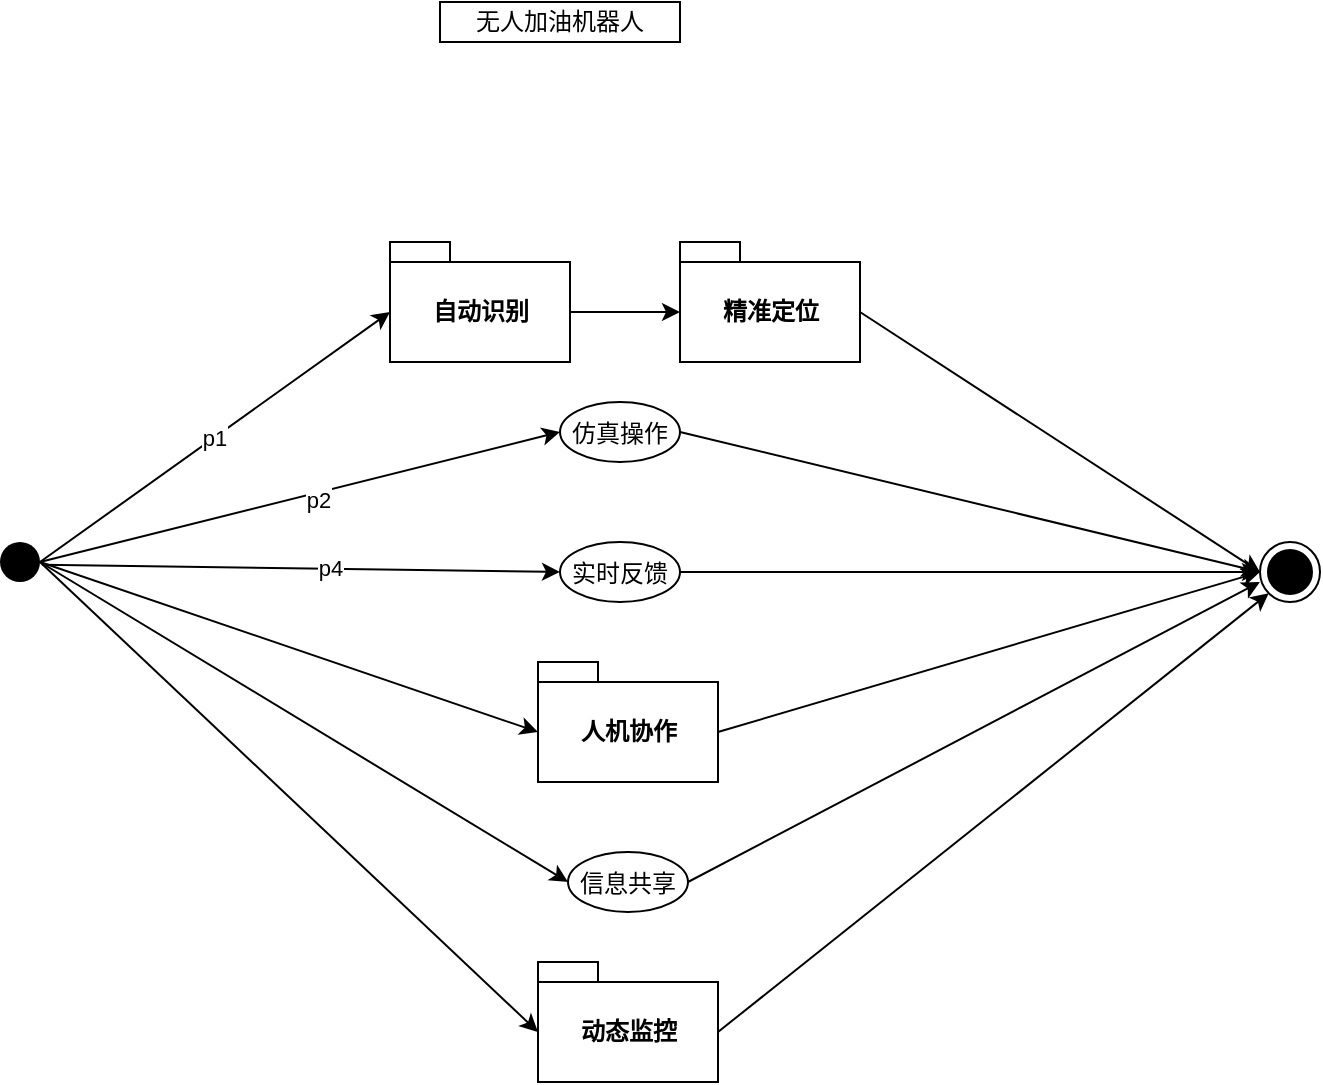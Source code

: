 <mxfile version="16.5.5" type="github">
  <diagram id="CIDVrlHGeB2SoitGraBb" name="Page-1">
    <mxGraphModel dx="782" dy="437" grid="1" gridSize="10" guides="1" tooltips="1" connect="1" arrows="1" fold="1" page="1" pageScale="1" pageWidth="827" pageHeight="1169" math="0" shadow="0">
      <root>
        <mxCell id="0" />
        <mxCell id="1" parent="0" />
        <mxCell id="MRAI9ltyMjos9GNkeytj-2" value="" style="ellipse;fillColor=#000000;strokeColor=none;" vertex="1" parent="1">
          <mxGeometry x="100" y="400" width="20" height="20" as="geometry" />
        </mxCell>
        <mxCell id="MRAI9ltyMjos9GNkeytj-3" value="" style="ellipse;html=1;shape=endState;fillColor=#000000;strokeColor=#000000;" vertex="1" parent="1">
          <mxGeometry x="730" y="400" width="30" height="30" as="geometry" />
        </mxCell>
        <mxCell id="MRAI9ltyMjos9GNkeytj-4" value="精准定位" style="shape=folder;fontStyle=1;tabWidth=30;tabHeight=10;tabPosition=left;html=1;boundedLbl=1;" vertex="1" parent="1">
          <mxGeometry x="440" y="250" width="90" height="60" as="geometry" />
        </mxCell>
        <mxCell id="MRAI9ltyMjos9GNkeytj-8" value="人机协作" style="shape=folder;fontStyle=1;tabWidth=30;tabHeight=10;tabPosition=left;html=1;boundedLbl=1;" vertex="1" parent="1">
          <mxGeometry x="369" y="460" width="90" height="60" as="geometry" />
        </mxCell>
        <mxCell id="MRAI9ltyMjos9GNkeytj-12" value="仿真操作" style="ellipse;" vertex="1" parent="1">
          <mxGeometry x="380" y="330" width="60" height="30" as="geometry" />
        </mxCell>
        <mxCell id="MRAI9ltyMjos9GNkeytj-14" value="无人加油机器人" style="rounded=0;whiteSpace=wrap;html=1;" vertex="1" parent="1">
          <mxGeometry x="320" y="130" width="120" height="20" as="geometry" />
        </mxCell>
        <mxCell id="MRAI9ltyMjos9GNkeytj-16" value="实时反馈" style="ellipse;" vertex="1" parent="1">
          <mxGeometry x="380" y="400" width="60" height="30" as="geometry" />
        </mxCell>
        <mxCell id="MRAI9ltyMjos9GNkeytj-18" value="信息共享" style="ellipse;" vertex="1" parent="1">
          <mxGeometry x="384" y="555" width="60" height="30" as="geometry" />
        </mxCell>
        <mxCell id="MRAI9ltyMjos9GNkeytj-52" style="edgeStyle=orthogonalEdgeStyle;rounded=0;orthogonalLoop=1;jettySize=auto;html=1;exitX=0;exitY=0;exitDx=90;exitDy=35;exitPerimeter=0;entryX=0;entryY=0;entryDx=0;entryDy=35;entryPerimeter=0;" edge="1" parent="1" source="MRAI9ltyMjos9GNkeytj-20" target="MRAI9ltyMjos9GNkeytj-4">
          <mxGeometry relative="1" as="geometry" />
        </mxCell>
        <mxCell id="MRAI9ltyMjos9GNkeytj-20" value="自动识别" style="shape=folder;fontStyle=1;tabWidth=30;tabHeight=10;tabPosition=left;html=1;boundedLbl=1;" vertex="1" parent="1">
          <mxGeometry x="295" y="250" width="90" height="60" as="geometry" />
        </mxCell>
        <mxCell id="MRAI9ltyMjos9GNkeytj-22" value="动态监控" style="shape=folder;fontStyle=1;tabWidth=30;tabHeight=10;tabPosition=left;html=1;boundedLbl=1;" vertex="1" parent="1">
          <mxGeometry x="369" y="610" width="90" height="60" as="geometry" />
        </mxCell>
        <mxCell id="MRAI9ltyMjos9GNkeytj-30" value="" style="endArrow=classic;html=1;rounded=0;entryX=0;entryY=0.5;entryDx=0;entryDy=0;exitX=1;exitY=0.5;exitDx=0;exitDy=0;" edge="1" parent="1" source="MRAI9ltyMjos9GNkeytj-2" target="MRAI9ltyMjos9GNkeytj-12">
          <mxGeometry width="50" height="50" relative="1" as="geometry">
            <mxPoint x="120" y="400" as="sourcePoint" />
            <mxPoint x="170" y="350" as="targetPoint" />
          </mxGeometry>
        </mxCell>
        <mxCell id="MRAI9ltyMjos9GNkeytj-48" value="p2" style="edgeLabel;html=1;align=center;verticalAlign=middle;resizable=0;points=[];" vertex="1" connectable="0" parent="MRAI9ltyMjos9GNkeytj-30">
          <mxGeometry x="0.063" y="-3" relative="1" as="geometry">
            <mxPoint as="offset" />
          </mxGeometry>
        </mxCell>
        <mxCell id="MRAI9ltyMjos9GNkeytj-31" value="p1" style="endArrow=classic;html=1;rounded=0;entryX=0;entryY=0;entryDx=0;entryDy=35;entryPerimeter=0;exitX=1;exitY=0.5;exitDx=0;exitDy=0;" edge="1" parent="1" source="MRAI9ltyMjos9GNkeytj-2" target="MRAI9ltyMjos9GNkeytj-20">
          <mxGeometry width="50" height="50" relative="1" as="geometry">
            <mxPoint x="110" y="400" as="sourcePoint" />
            <mxPoint x="258.787" y="305.607" as="targetPoint" />
          </mxGeometry>
        </mxCell>
        <mxCell id="MRAI9ltyMjos9GNkeytj-33" value="" style="endArrow=classic;html=1;rounded=0;entryX=0;entryY=0;entryDx=0;entryDy=35;entryPerimeter=0;" edge="1" parent="1" target="MRAI9ltyMjos9GNkeytj-8">
          <mxGeometry width="50" height="50" relative="1" as="geometry">
            <mxPoint x="120" y="410" as="sourcePoint" />
            <mxPoint x="440" y="344.8" as="targetPoint" />
          </mxGeometry>
        </mxCell>
        <mxCell id="MRAI9ltyMjos9GNkeytj-34" value="" style="endArrow=classic;html=1;rounded=0;entryX=0;entryY=0.5;entryDx=0;entryDy=0;exitX=1;exitY=0.5;exitDx=0;exitDy=0;" edge="1" parent="1" target="MRAI9ltyMjos9GNkeytj-16">
          <mxGeometry width="50" height="50" relative="1" as="geometry">
            <mxPoint x="121" y="411.39" as="sourcePoint" />
            <mxPoint x="259.787" y="306.997" as="targetPoint" />
          </mxGeometry>
        </mxCell>
        <mxCell id="MRAI9ltyMjos9GNkeytj-50" value="p4" style="edgeLabel;html=1;align=center;verticalAlign=middle;resizable=0;points=[];" vertex="1" connectable="0" parent="MRAI9ltyMjos9GNkeytj-34">
          <mxGeometry x="0.113" y="1" relative="1" as="geometry">
            <mxPoint as="offset" />
          </mxGeometry>
        </mxCell>
        <mxCell id="MRAI9ltyMjos9GNkeytj-35" value="" style="endArrow=classic;html=1;rounded=0;entryX=0;entryY=0.5;entryDx=0;entryDy=0;exitX=1;exitY=0.5;exitDx=0;exitDy=0;" edge="1" parent="1" target="MRAI9ltyMjos9GNkeytj-18">
          <mxGeometry width="50" height="50" relative="1" as="geometry">
            <mxPoint x="120" y="410" as="sourcePoint" />
            <mxPoint x="249" y="463.61" as="targetPoint" />
          </mxGeometry>
        </mxCell>
        <mxCell id="MRAI9ltyMjos9GNkeytj-36" value="" style="endArrow=classic;html=1;rounded=0;entryX=0;entryY=0;entryDx=0;entryDy=35;exitX=1;exitY=0.5;exitDx=0;exitDy=0;entryPerimeter=0;" edge="1" parent="1" target="MRAI9ltyMjos9GNkeytj-22">
          <mxGeometry width="50" height="50" relative="1" as="geometry">
            <mxPoint x="120" y="410" as="sourcePoint" />
            <mxPoint x="280" y="585" as="targetPoint" />
          </mxGeometry>
        </mxCell>
        <mxCell id="MRAI9ltyMjos9GNkeytj-42" value="" style="endArrow=classic;html=1;rounded=0;entryX=0;entryY=0.5;entryDx=0;entryDy=0;exitX=0;exitY=0;exitDx=90;exitDy=35;exitPerimeter=0;" edge="1" parent="1" source="MRAI9ltyMjos9GNkeytj-4" target="MRAI9ltyMjos9GNkeytj-3">
          <mxGeometry width="50" height="50" relative="1" as="geometry">
            <mxPoint x="460" y="420" as="sourcePoint" />
            <mxPoint x="730" y="535" as="targetPoint" />
          </mxGeometry>
        </mxCell>
        <mxCell id="MRAI9ltyMjos9GNkeytj-43" value="" style="endArrow=classic;html=1;rounded=0;exitX=0;exitY=0;exitDx=90;exitDy=35;exitPerimeter=0;" edge="1" parent="1" source="MRAI9ltyMjos9GNkeytj-8">
          <mxGeometry width="50" height="50" relative="1" as="geometry">
            <mxPoint x="460" y="499.5" as="sourcePoint" />
            <mxPoint x="730" y="415" as="targetPoint" />
          </mxGeometry>
        </mxCell>
        <mxCell id="MRAI9ltyMjos9GNkeytj-44" value="" style="endArrow=classic;html=1;rounded=0;entryX=0;entryY=0.5;entryDx=0;entryDy=0;exitX=1;exitY=0.5;exitDx=0;exitDy=0;" edge="1" parent="1" source="MRAI9ltyMjos9GNkeytj-12" target="MRAI9ltyMjos9GNkeytj-3">
          <mxGeometry width="50" height="50" relative="1" as="geometry">
            <mxPoint x="445" y="354.5" as="sourcePoint" />
            <mxPoint x="715" y="354.5" as="targetPoint" />
          </mxGeometry>
        </mxCell>
        <mxCell id="MRAI9ltyMjos9GNkeytj-45" value="" style="endArrow=classic;html=1;rounded=0;entryX=0;entryY=0.5;entryDx=0;entryDy=0;exitX=1;exitY=0.5;exitDx=0;exitDy=0;" edge="1" parent="1" source="MRAI9ltyMjos9GNkeytj-16" target="MRAI9ltyMjos9GNkeytj-3">
          <mxGeometry width="50" height="50" relative="1" as="geometry">
            <mxPoint x="460" y="465" as="sourcePoint" />
            <mxPoint x="730" y="420" as="targetPoint" />
          </mxGeometry>
        </mxCell>
        <mxCell id="MRAI9ltyMjos9GNkeytj-46" value="" style="endArrow=classic;html=1;rounded=0;exitX=1;exitY=0.5;exitDx=0;exitDy=0;" edge="1" parent="1" source="MRAI9ltyMjos9GNkeytj-18">
          <mxGeometry width="50" height="50" relative="1" as="geometry">
            <mxPoint x="455" y="585" as="sourcePoint" />
            <mxPoint x="730" y="420" as="targetPoint" />
          </mxGeometry>
        </mxCell>
        <mxCell id="MRAI9ltyMjos9GNkeytj-47" value="" style="endArrow=classic;html=1;rounded=0;entryX=0;entryY=1;entryDx=0;entryDy=0;exitX=0;exitY=0;exitDx=90;exitDy=35;exitPerimeter=0;" edge="1" parent="1" source="MRAI9ltyMjos9GNkeytj-22" target="MRAI9ltyMjos9GNkeytj-3">
          <mxGeometry width="50" height="50" relative="1" as="geometry">
            <mxPoint x="470" y="640" as="sourcePoint" />
            <mxPoint x="750" y="480" as="targetPoint" />
          </mxGeometry>
        </mxCell>
      </root>
    </mxGraphModel>
  </diagram>
</mxfile>

